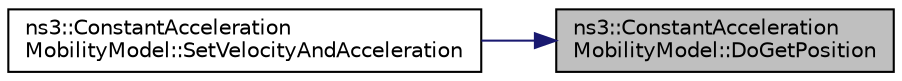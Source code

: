 digraph "ns3::ConstantAccelerationMobilityModel::DoGetPosition"
{
 // LATEX_PDF_SIZE
  edge [fontname="Helvetica",fontsize="10",labelfontname="Helvetica",labelfontsize="10"];
  node [fontname="Helvetica",fontsize="10",shape=record];
  rankdir="RL";
  Node1 [label="ns3::ConstantAcceleration\lMobilityModel::DoGetPosition",height=0.2,width=0.4,color="black", fillcolor="grey75", style="filled", fontcolor="black",tooltip=" "];
  Node1 -> Node2 [dir="back",color="midnightblue",fontsize="10",style="solid",fontname="Helvetica"];
  Node2 [label="ns3::ConstantAcceleration\lMobilityModel::SetVelocityAndAcceleration",height=0.2,width=0.4,color="black", fillcolor="white", style="filled",URL="$classns3_1_1_constant_acceleration_mobility_model.html#a063aa35ab488a94ed74ba3f49d329330",tooltip="Set the model's velocity and acceleration."];
}
